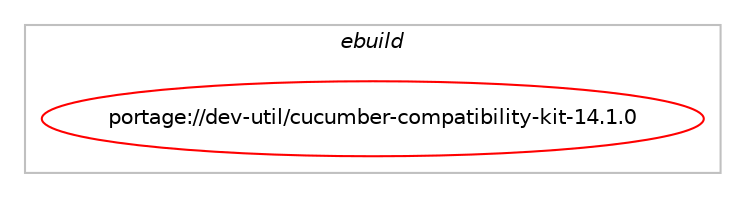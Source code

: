 digraph prolog {

# *************
# Graph options
# *************

newrank=true;
concentrate=true;
compound=true;
graph [rankdir=LR,fontname=Helvetica,fontsize=10,ranksep=1.5];#, ranksep=2.5, nodesep=0.2];
edge  [arrowhead=vee];
node  [fontname=Helvetica,fontsize=10];

# **********
# The ebuild
# **********

subgraph cluster_leftcol {
color=gray;
label=<<i>ebuild</i>>;
id [label="portage://dev-util/cucumber-compatibility-kit-14.1.0", color=red, width=4, href="../dev-util/cucumber-compatibility-kit-14.1.0.svg"];
}

# ****************
# The dependencies
# ****************

subgraph cluster_midcol {
color=gray;
label=<<i>dependencies</i>>;
subgraph cluster_compile {
fillcolor="#eeeeee";
style=filled;
label=<<i>compile</i>>;
# *** BEGIN UNKNOWN DEPENDENCY TYPE (TODO) ***
# id -> equal(use_conditional_group(positive,ruby_targets_ruby31,portage://dev-util/cucumber-compatibility-kit-14.1.0,[package_dependency(portage://dev-util/cucumber-compatibility-kit-14.1.0,install,no,dev-lang,ruby,none,[,,],[slot(3.1)],[])]))
# *** END UNKNOWN DEPENDENCY TYPE (TODO) ***

# *** BEGIN UNKNOWN DEPENDENCY TYPE (TODO) ***
# id -> equal(use_conditional_group(positive,ruby_targets_ruby31,portage://dev-util/cucumber-compatibility-kit-14.1.0,[package_dependency(portage://dev-util/cucumber-compatibility-kit-14.1.0,install,no,virtual,rubygems,none,[,,],[],[use(enable(ruby_targets_ruby31),negative)])]))
# *** END UNKNOWN DEPENDENCY TYPE (TODO) ***

# *** BEGIN UNKNOWN DEPENDENCY TYPE (TODO) ***
# id -> equal(use_conditional_group(positive,ruby_targets_ruby32,portage://dev-util/cucumber-compatibility-kit-14.1.0,[package_dependency(portage://dev-util/cucumber-compatibility-kit-14.1.0,install,no,dev-lang,ruby,none,[,,],[slot(3.2)],[])]))
# *** END UNKNOWN DEPENDENCY TYPE (TODO) ***

# *** BEGIN UNKNOWN DEPENDENCY TYPE (TODO) ***
# id -> equal(use_conditional_group(positive,ruby_targets_ruby32,portage://dev-util/cucumber-compatibility-kit-14.1.0,[package_dependency(portage://dev-util/cucumber-compatibility-kit-14.1.0,install,no,virtual,rubygems,none,[,,],[],[use(enable(ruby_targets_ruby32),negative)])]))
# *** END UNKNOWN DEPENDENCY TYPE (TODO) ***

# *** BEGIN UNKNOWN DEPENDENCY TYPE (TODO) ***
# id -> equal(use_conditional_group(positive,ruby_targets_ruby33,portage://dev-util/cucumber-compatibility-kit-14.1.0,[package_dependency(portage://dev-util/cucumber-compatibility-kit-14.1.0,install,no,dev-lang,ruby,none,[,,],[slot(3.3)],[])]))
# *** END UNKNOWN DEPENDENCY TYPE (TODO) ***

# *** BEGIN UNKNOWN DEPENDENCY TYPE (TODO) ***
# id -> equal(use_conditional_group(positive,ruby_targets_ruby33,portage://dev-util/cucumber-compatibility-kit-14.1.0,[package_dependency(portage://dev-util/cucumber-compatibility-kit-14.1.0,install,no,virtual,rubygems,none,[,,],[],[use(enable(ruby_targets_ruby33),negative)])]))
# *** END UNKNOWN DEPENDENCY TYPE (TODO) ***

}
subgraph cluster_compileandrun {
fillcolor="#eeeeee";
style=filled;
label=<<i>compile and run</i>>;
}
subgraph cluster_run {
fillcolor="#eeeeee";
style=filled;
label=<<i>run</i>>;
# *** BEGIN UNKNOWN DEPENDENCY TYPE (TODO) ***
# id -> equal(use_conditional_group(positive,ruby_targets_ruby31,portage://dev-util/cucumber-compatibility-kit-14.1.0,[package_dependency(portage://dev-util/cucumber-compatibility-kit-14.1.0,run,no,dev-lang,ruby,none,[,,],[slot(3.1)],[])]))
# *** END UNKNOWN DEPENDENCY TYPE (TODO) ***

# *** BEGIN UNKNOWN DEPENDENCY TYPE (TODO) ***
# id -> equal(use_conditional_group(positive,ruby_targets_ruby31,portage://dev-util/cucumber-compatibility-kit-14.1.0,[package_dependency(portage://dev-util/cucumber-compatibility-kit-14.1.0,run,no,dev-util,cucumber-messages,none,[,,],[slot(22)],[use(enable(ruby_targets_ruby31),negative)]),package_dependency(portage://dev-util/cucumber-compatibility-kit-14.1.0,run,no,dev-ruby,rake,greaterequal,[13.0.6,,,13.0.6],[],[use(enable(ruby_targets_ruby31),negative)]),package_dependency(portage://dev-util/cucumber-compatibility-kit-14.1.0,run,no,dev-ruby,rake,equal,[13*,,,13*],[],[use(enable(ruby_targets_ruby31),negative)]),package_dependency(portage://dev-util/cucumber-compatibility-kit-14.1.0,run,no,dev-ruby,rspec,greaterequal,[3.12.0,,,3.12.0],[slot(3)],[use(enable(ruby_targets_ruby31),negative)])]))
# *** END UNKNOWN DEPENDENCY TYPE (TODO) ***

# *** BEGIN UNKNOWN DEPENDENCY TYPE (TODO) ***
# id -> equal(use_conditional_group(positive,ruby_targets_ruby31,portage://dev-util/cucumber-compatibility-kit-14.1.0,[package_dependency(portage://dev-util/cucumber-compatibility-kit-14.1.0,run,no,virtual,rubygems,none,[,,],[],[use(enable(ruby_targets_ruby31),negative)])]))
# *** END UNKNOWN DEPENDENCY TYPE (TODO) ***

# *** BEGIN UNKNOWN DEPENDENCY TYPE (TODO) ***
# id -> equal(use_conditional_group(positive,ruby_targets_ruby32,portage://dev-util/cucumber-compatibility-kit-14.1.0,[package_dependency(portage://dev-util/cucumber-compatibility-kit-14.1.0,run,no,dev-lang,ruby,none,[,,],[slot(3.2)],[])]))
# *** END UNKNOWN DEPENDENCY TYPE (TODO) ***

# *** BEGIN UNKNOWN DEPENDENCY TYPE (TODO) ***
# id -> equal(use_conditional_group(positive,ruby_targets_ruby32,portage://dev-util/cucumber-compatibility-kit-14.1.0,[package_dependency(portage://dev-util/cucumber-compatibility-kit-14.1.0,run,no,dev-util,cucumber-messages,none,[,,],[slot(22)],[use(enable(ruby_targets_ruby32),negative)]),package_dependency(portage://dev-util/cucumber-compatibility-kit-14.1.0,run,no,dev-ruby,rake,greaterequal,[13.0.6,,,13.0.6],[],[use(enable(ruby_targets_ruby32),negative)]),package_dependency(portage://dev-util/cucumber-compatibility-kit-14.1.0,run,no,dev-ruby,rake,equal,[13*,,,13*],[],[use(enable(ruby_targets_ruby32),negative)]),package_dependency(portage://dev-util/cucumber-compatibility-kit-14.1.0,run,no,dev-ruby,rspec,greaterequal,[3.12.0,,,3.12.0],[slot(3)],[use(enable(ruby_targets_ruby32),negative)])]))
# *** END UNKNOWN DEPENDENCY TYPE (TODO) ***

# *** BEGIN UNKNOWN DEPENDENCY TYPE (TODO) ***
# id -> equal(use_conditional_group(positive,ruby_targets_ruby32,portage://dev-util/cucumber-compatibility-kit-14.1.0,[package_dependency(portage://dev-util/cucumber-compatibility-kit-14.1.0,run,no,virtual,rubygems,none,[,,],[],[use(enable(ruby_targets_ruby32),negative)])]))
# *** END UNKNOWN DEPENDENCY TYPE (TODO) ***

# *** BEGIN UNKNOWN DEPENDENCY TYPE (TODO) ***
# id -> equal(use_conditional_group(positive,ruby_targets_ruby33,portage://dev-util/cucumber-compatibility-kit-14.1.0,[package_dependency(portage://dev-util/cucumber-compatibility-kit-14.1.0,run,no,dev-lang,ruby,none,[,,],[slot(3.3)],[])]))
# *** END UNKNOWN DEPENDENCY TYPE (TODO) ***

# *** BEGIN UNKNOWN DEPENDENCY TYPE (TODO) ***
# id -> equal(use_conditional_group(positive,ruby_targets_ruby33,portage://dev-util/cucumber-compatibility-kit-14.1.0,[package_dependency(portage://dev-util/cucumber-compatibility-kit-14.1.0,run,no,dev-util,cucumber-messages,none,[,,],[slot(22)],[use(enable(ruby_targets_ruby33),negative)]),package_dependency(portage://dev-util/cucumber-compatibility-kit-14.1.0,run,no,dev-ruby,rake,greaterequal,[13.0.6,,,13.0.6],[],[use(enable(ruby_targets_ruby33),negative)]),package_dependency(portage://dev-util/cucumber-compatibility-kit-14.1.0,run,no,dev-ruby,rake,equal,[13*,,,13*],[],[use(enable(ruby_targets_ruby33),negative)]),package_dependency(portage://dev-util/cucumber-compatibility-kit-14.1.0,run,no,dev-ruby,rspec,greaterequal,[3.12.0,,,3.12.0],[slot(3)],[use(enable(ruby_targets_ruby33),negative)])]))
# *** END UNKNOWN DEPENDENCY TYPE (TODO) ***

# *** BEGIN UNKNOWN DEPENDENCY TYPE (TODO) ***
# id -> equal(use_conditional_group(positive,ruby_targets_ruby33,portage://dev-util/cucumber-compatibility-kit-14.1.0,[package_dependency(portage://dev-util/cucumber-compatibility-kit-14.1.0,run,no,virtual,rubygems,none,[,,],[],[use(enable(ruby_targets_ruby33),negative)])]))
# *** END UNKNOWN DEPENDENCY TYPE (TODO) ***

}
}

# **************
# The candidates
# **************

subgraph cluster_choices {
rank=same;
color=gray;
label=<<i>candidates</i>>;

}

}
